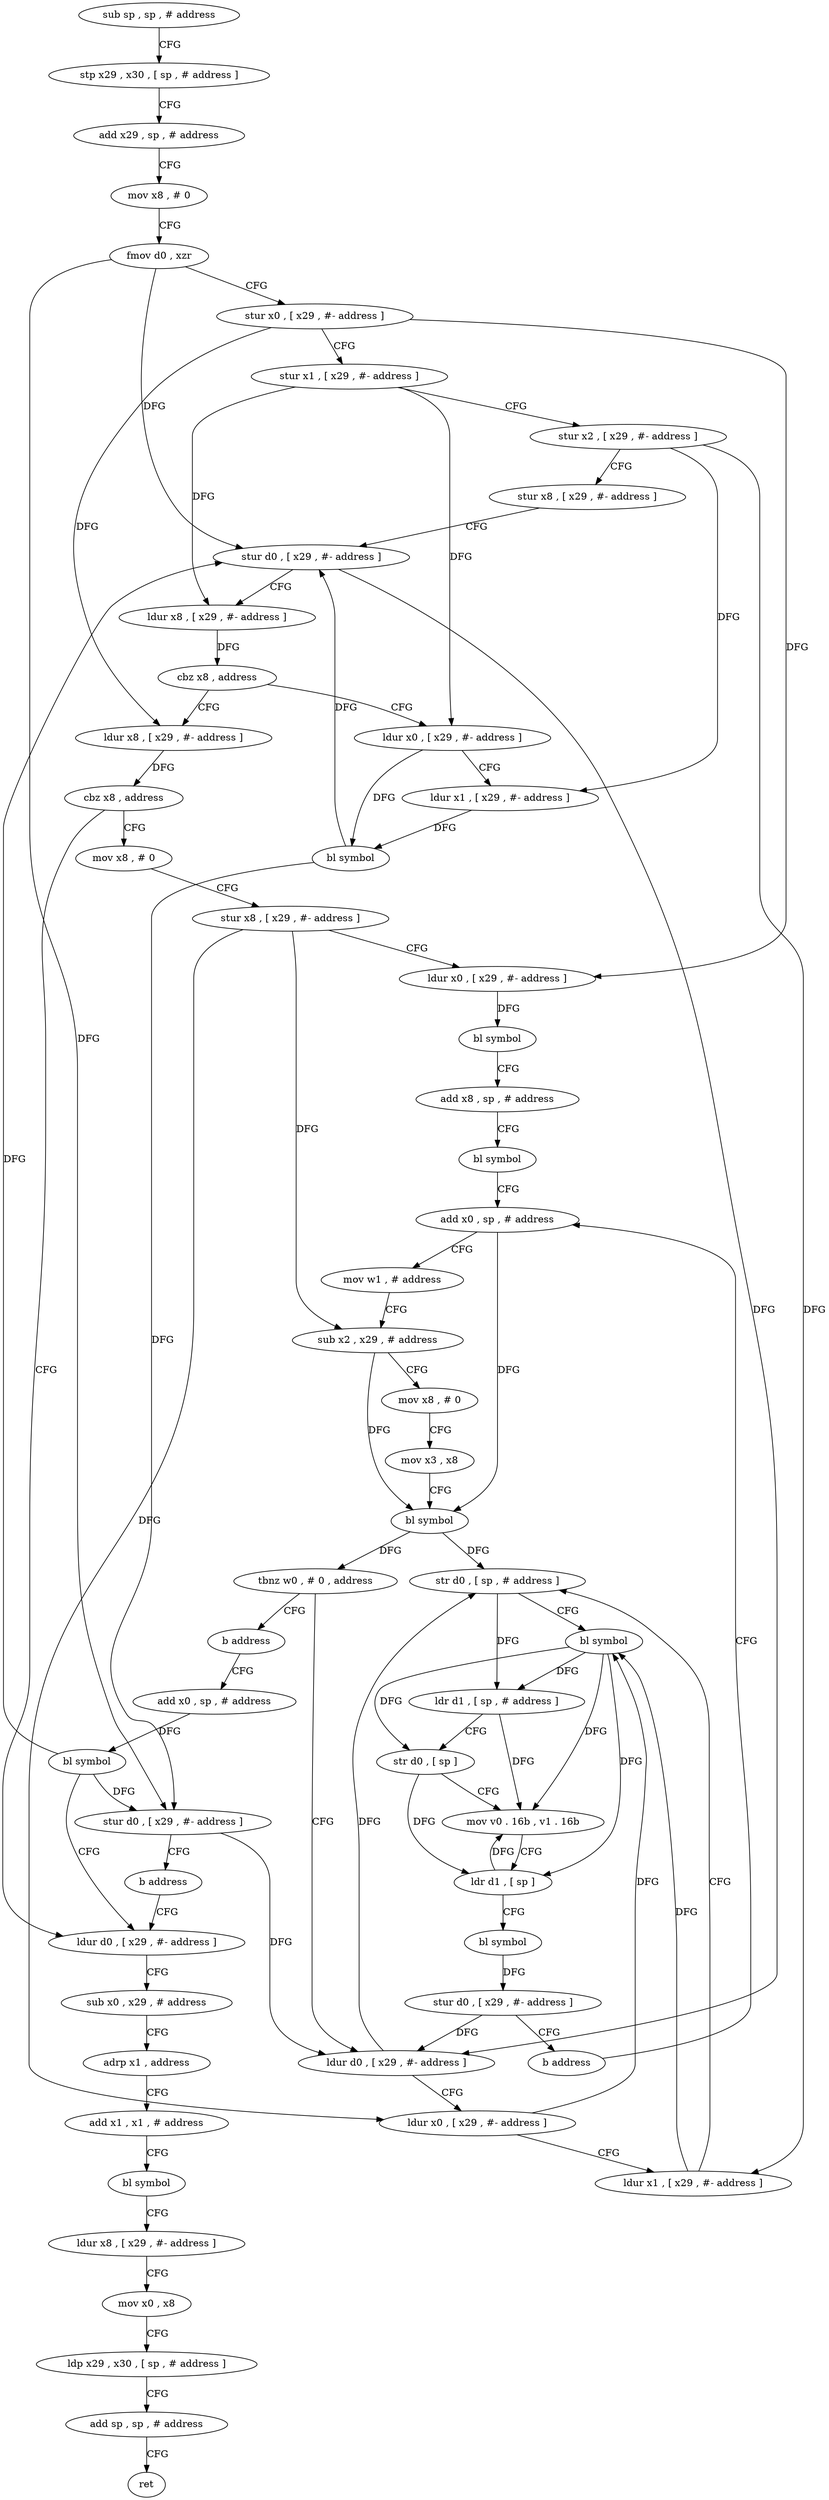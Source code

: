 digraph "func" {
"182520" [label = "sub sp , sp , # address" ]
"182524" [label = "stp x29 , x30 , [ sp , # address ]" ]
"182528" [label = "add x29 , sp , # address" ]
"182532" [label = "mov x8 , # 0" ]
"182536" [label = "fmov d0 , xzr" ]
"182540" [label = "stur x0 , [ x29 , #- address ]" ]
"182544" [label = "stur x1 , [ x29 , #- address ]" ]
"182548" [label = "stur x2 , [ x29 , #- address ]" ]
"182552" [label = "stur x8 , [ x29 , #- address ]" ]
"182556" [label = "stur d0 , [ x29 , #- address ]" ]
"182560" [label = "ldur x8 , [ x29 , #- address ]" ]
"182564" [label = "cbz x8 , address" ]
"182588" [label = "ldur x8 , [ x29 , #- address ]" ]
"182568" [label = "ldur x0 , [ x29 , #- address ]" ]
"182592" [label = "cbz x8 , address" ]
"182708" [label = "ldur d0 , [ x29 , #- address ]" ]
"182596" [label = "mov x8 , # 0" ]
"182572" [label = "ldur x1 , [ x29 , #- address ]" ]
"182576" [label = "bl symbol" ]
"182580" [label = "stur d0 , [ x29 , #- address ]" ]
"182584" [label = "b address" ]
"182712" [label = "sub x0 , x29 , # address" ]
"182716" [label = "adrp x1 , address" ]
"182720" [label = "add x1 , x1 , # address" ]
"182724" [label = "bl symbol" ]
"182728" [label = "ldur x8 , [ x29 , #- address ]" ]
"182732" [label = "mov x0 , x8" ]
"182736" [label = "ldp x29 , x30 , [ sp , # address ]" ]
"182740" [label = "add sp , sp , # address" ]
"182744" [label = "ret" ]
"182600" [label = "stur x8 , [ x29 , #- address ]" ]
"182604" [label = "ldur x0 , [ x29 , #- address ]" ]
"182608" [label = "bl symbol" ]
"182612" [label = "add x8 , sp , # address" ]
"182616" [label = "bl symbol" ]
"182620" [label = "add x0 , sp , # address" ]
"182652" [label = "ldur d0 , [ x29 , #- address ]" ]
"182656" [label = "ldur x0 , [ x29 , #- address ]" ]
"182660" [label = "ldur x1 , [ x29 , #- address ]" ]
"182664" [label = "str d0 , [ sp , # address ]" ]
"182668" [label = "bl symbol" ]
"182672" [label = "ldr d1 , [ sp , # address ]" ]
"182676" [label = "str d0 , [ sp ]" ]
"182680" [label = "mov v0 . 16b , v1 . 16b" ]
"182684" [label = "ldr d1 , [ sp ]" ]
"182688" [label = "bl symbol" ]
"182692" [label = "stur d0 , [ x29 , #- address ]" ]
"182696" [label = "b address" ]
"182648" [label = "b address" ]
"182700" [label = "add x0 , sp , # address" ]
"182624" [label = "mov w1 , # address" ]
"182628" [label = "sub x2 , x29 , # address" ]
"182632" [label = "mov x8 , # 0" ]
"182636" [label = "mov x3 , x8" ]
"182640" [label = "bl symbol" ]
"182644" [label = "tbnz w0 , # 0 , address" ]
"182704" [label = "bl symbol" ]
"182520" -> "182524" [ label = "CFG" ]
"182524" -> "182528" [ label = "CFG" ]
"182528" -> "182532" [ label = "CFG" ]
"182532" -> "182536" [ label = "CFG" ]
"182536" -> "182540" [ label = "CFG" ]
"182536" -> "182556" [ label = "DFG" ]
"182536" -> "182580" [ label = "DFG" ]
"182540" -> "182544" [ label = "CFG" ]
"182540" -> "182588" [ label = "DFG" ]
"182540" -> "182604" [ label = "DFG" ]
"182544" -> "182548" [ label = "CFG" ]
"182544" -> "182560" [ label = "DFG" ]
"182544" -> "182568" [ label = "DFG" ]
"182548" -> "182552" [ label = "CFG" ]
"182548" -> "182572" [ label = "DFG" ]
"182548" -> "182660" [ label = "DFG" ]
"182552" -> "182556" [ label = "CFG" ]
"182556" -> "182560" [ label = "CFG" ]
"182556" -> "182652" [ label = "DFG" ]
"182560" -> "182564" [ label = "DFG" ]
"182564" -> "182588" [ label = "CFG" ]
"182564" -> "182568" [ label = "CFG" ]
"182588" -> "182592" [ label = "DFG" ]
"182568" -> "182572" [ label = "CFG" ]
"182568" -> "182576" [ label = "DFG" ]
"182592" -> "182708" [ label = "CFG" ]
"182592" -> "182596" [ label = "CFG" ]
"182708" -> "182712" [ label = "CFG" ]
"182596" -> "182600" [ label = "CFG" ]
"182572" -> "182576" [ label = "DFG" ]
"182576" -> "182580" [ label = "DFG" ]
"182576" -> "182556" [ label = "DFG" ]
"182580" -> "182584" [ label = "CFG" ]
"182580" -> "182652" [ label = "DFG" ]
"182584" -> "182708" [ label = "CFG" ]
"182712" -> "182716" [ label = "CFG" ]
"182716" -> "182720" [ label = "CFG" ]
"182720" -> "182724" [ label = "CFG" ]
"182724" -> "182728" [ label = "CFG" ]
"182728" -> "182732" [ label = "CFG" ]
"182732" -> "182736" [ label = "CFG" ]
"182736" -> "182740" [ label = "CFG" ]
"182740" -> "182744" [ label = "CFG" ]
"182600" -> "182604" [ label = "CFG" ]
"182600" -> "182656" [ label = "DFG" ]
"182600" -> "182628" [ label = "DFG" ]
"182604" -> "182608" [ label = "DFG" ]
"182608" -> "182612" [ label = "CFG" ]
"182612" -> "182616" [ label = "CFG" ]
"182616" -> "182620" [ label = "CFG" ]
"182620" -> "182624" [ label = "CFG" ]
"182620" -> "182640" [ label = "DFG" ]
"182652" -> "182656" [ label = "CFG" ]
"182652" -> "182664" [ label = "DFG" ]
"182656" -> "182660" [ label = "CFG" ]
"182656" -> "182668" [ label = "DFG" ]
"182660" -> "182664" [ label = "CFG" ]
"182660" -> "182668" [ label = "DFG" ]
"182664" -> "182668" [ label = "CFG" ]
"182664" -> "182672" [ label = "DFG" ]
"182668" -> "182672" [ label = "DFG" ]
"182668" -> "182676" [ label = "DFG" ]
"182668" -> "182680" [ label = "DFG" ]
"182668" -> "182684" [ label = "DFG" ]
"182672" -> "182676" [ label = "CFG" ]
"182672" -> "182680" [ label = "DFG" ]
"182676" -> "182680" [ label = "CFG" ]
"182676" -> "182684" [ label = "DFG" ]
"182680" -> "182684" [ label = "CFG" ]
"182684" -> "182688" [ label = "CFG" ]
"182684" -> "182680" [ label = "DFG" ]
"182688" -> "182692" [ label = "DFG" ]
"182692" -> "182696" [ label = "CFG" ]
"182692" -> "182652" [ label = "DFG" ]
"182696" -> "182620" [ label = "CFG" ]
"182648" -> "182700" [ label = "CFG" ]
"182700" -> "182704" [ label = "DFG" ]
"182624" -> "182628" [ label = "CFG" ]
"182628" -> "182632" [ label = "CFG" ]
"182628" -> "182640" [ label = "DFG" ]
"182632" -> "182636" [ label = "CFG" ]
"182636" -> "182640" [ label = "CFG" ]
"182640" -> "182644" [ label = "DFG" ]
"182640" -> "182664" [ label = "DFG" ]
"182644" -> "182652" [ label = "CFG" ]
"182644" -> "182648" [ label = "CFG" ]
"182704" -> "182708" [ label = "CFG" ]
"182704" -> "182556" [ label = "DFG" ]
"182704" -> "182580" [ label = "DFG" ]
}
